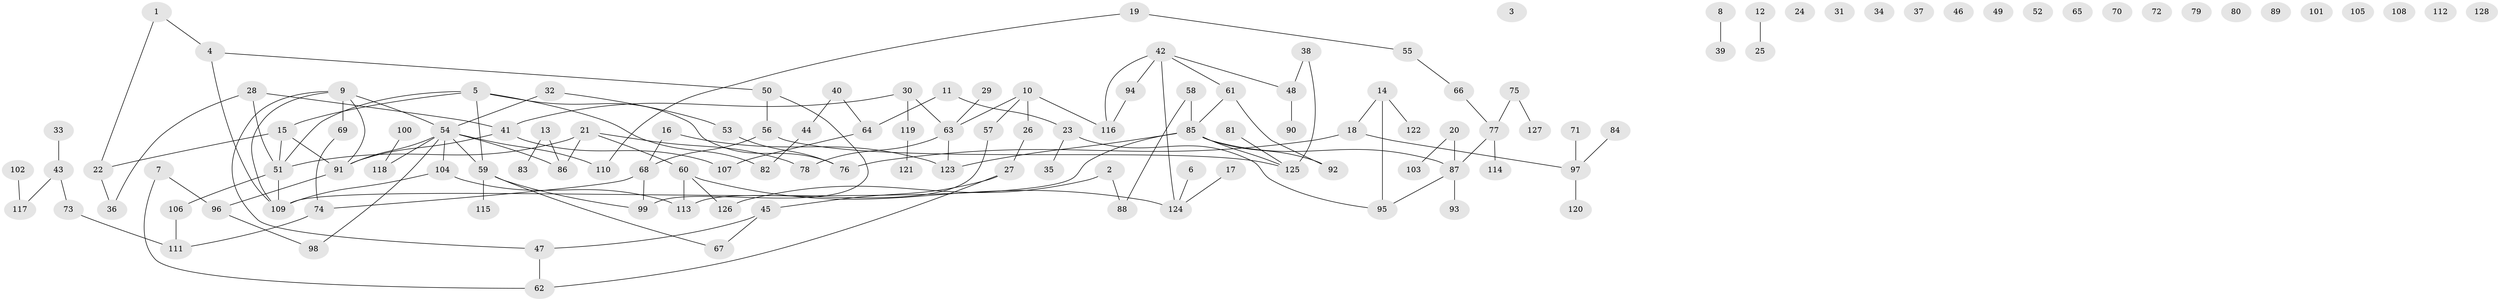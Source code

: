 // Generated by graph-tools (version 1.1) at 2025/49/03/09/25 03:49:14]
// undirected, 128 vertices, 141 edges
graph export_dot {
graph [start="1"]
  node [color=gray90,style=filled];
  1;
  2;
  3;
  4;
  5;
  6;
  7;
  8;
  9;
  10;
  11;
  12;
  13;
  14;
  15;
  16;
  17;
  18;
  19;
  20;
  21;
  22;
  23;
  24;
  25;
  26;
  27;
  28;
  29;
  30;
  31;
  32;
  33;
  34;
  35;
  36;
  37;
  38;
  39;
  40;
  41;
  42;
  43;
  44;
  45;
  46;
  47;
  48;
  49;
  50;
  51;
  52;
  53;
  54;
  55;
  56;
  57;
  58;
  59;
  60;
  61;
  62;
  63;
  64;
  65;
  66;
  67;
  68;
  69;
  70;
  71;
  72;
  73;
  74;
  75;
  76;
  77;
  78;
  79;
  80;
  81;
  82;
  83;
  84;
  85;
  86;
  87;
  88;
  89;
  90;
  91;
  92;
  93;
  94;
  95;
  96;
  97;
  98;
  99;
  100;
  101;
  102;
  103;
  104;
  105;
  106;
  107;
  108;
  109;
  110;
  111;
  112;
  113;
  114;
  115;
  116;
  117;
  118;
  119;
  120;
  121;
  122;
  123;
  124;
  125;
  126;
  127;
  128;
  1 -- 4;
  1 -- 22;
  2 -- 88;
  2 -- 126;
  4 -- 50;
  4 -- 109;
  5 -- 15;
  5 -- 51;
  5 -- 59;
  5 -- 76;
  5 -- 82;
  6 -- 124;
  7 -- 62;
  7 -- 96;
  8 -- 39;
  9 -- 47;
  9 -- 54;
  9 -- 69;
  9 -- 91;
  9 -- 109;
  10 -- 26;
  10 -- 57;
  10 -- 63;
  10 -- 116;
  11 -- 23;
  11 -- 64;
  12 -- 25;
  13 -- 83;
  13 -- 86;
  14 -- 18;
  14 -- 95;
  14 -- 122;
  15 -- 22;
  15 -- 51;
  15 -- 91;
  16 -- 68;
  16 -- 123;
  17 -- 124;
  18 -- 76;
  18 -- 97;
  19 -- 55;
  19 -- 110;
  20 -- 87;
  20 -- 103;
  21 -- 51;
  21 -- 60;
  21 -- 78;
  21 -- 86;
  22 -- 36;
  23 -- 35;
  23 -- 95;
  26 -- 27;
  27 -- 45;
  27 -- 62;
  28 -- 36;
  28 -- 41;
  28 -- 51;
  29 -- 63;
  30 -- 41;
  30 -- 63;
  30 -- 119;
  32 -- 53;
  32 -- 54;
  33 -- 43;
  38 -- 48;
  38 -- 125;
  40 -- 44;
  40 -- 64;
  41 -- 91;
  41 -- 107;
  42 -- 48;
  42 -- 61;
  42 -- 94;
  42 -- 116;
  42 -- 124;
  43 -- 73;
  43 -- 117;
  44 -- 82;
  45 -- 47;
  45 -- 67;
  47 -- 62;
  48 -- 90;
  50 -- 56;
  50 -- 99;
  51 -- 106;
  51 -- 109;
  53 -- 76;
  54 -- 59;
  54 -- 86;
  54 -- 91;
  54 -- 98;
  54 -- 104;
  54 -- 110;
  54 -- 118;
  55 -- 66;
  56 -- 68;
  56 -- 125;
  57 -- 113;
  58 -- 85;
  58 -- 88;
  59 -- 67;
  59 -- 99;
  59 -- 115;
  60 -- 113;
  60 -- 124;
  60 -- 126;
  61 -- 85;
  61 -- 92;
  63 -- 78;
  63 -- 123;
  64 -- 107;
  66 -- 77;
  68 -- 74;
  68 -- 99;
  69 -- 74;
  71 -- 97;
  73 -- 111;
  74 -- 111;
  75 -- 77;
  75 -- 127;
  77 -- 87;
  77 -- 114;
  81 -- 125;
  84 -- 97;
  85 -- 87;
  85 -- 92;
  85 -- 109;
  85 -- 123;
  85 -- 125;
  87 -- 93;
  87 -- 95;
  91 -- 96;
  94 -- 116;
  96 -- 98;
  97 -- 120;
  100 -- 118;
  102 -- 117;
  104 -- 109;
  104 -- 113;
  106 -- 111;
  119 -- 121;
}

